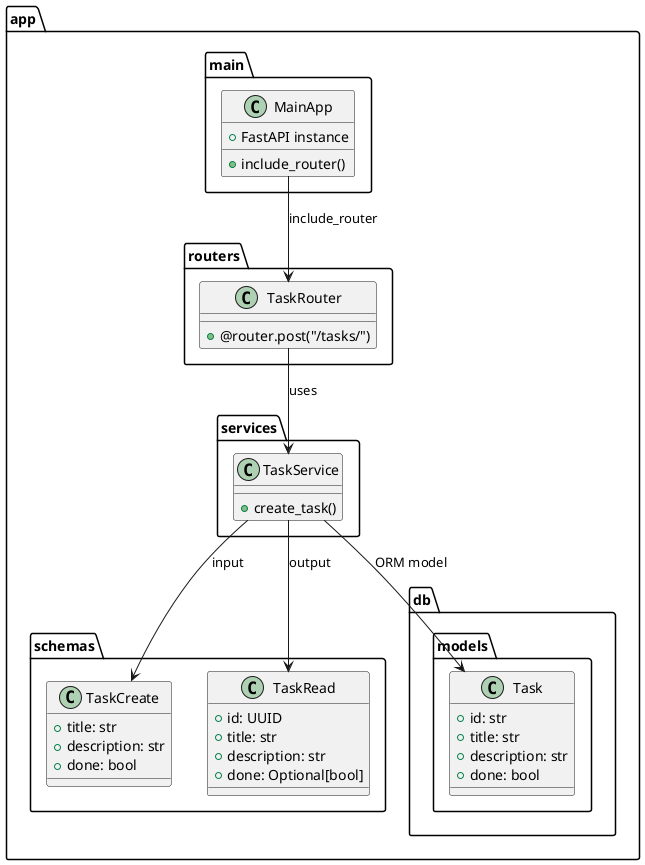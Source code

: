 @startuml

package app {

  package main {
    class MainApp {
      +FastAPI instance
      +include_router()
    }
  }

  package routers {
    class TaskRouter {
      +@router.post("/tasks/")
    }
  }

  package services {
    class TaskService {
      +create_task()
    }
  }

  package schemas {
    class TaskCreate {
      +title: str
      +description: str
      +done: bool
    }

    class TaskRead {
      +id: UUID
      +title: str
      +description: str
      +done: Optional[bool]
    }
  }

  package db.models {
    class Task {
      +id: str
      +title: str
      +description: str
      +done: bool
    }
  }
}

MainApp --> TaskRouter : include_router
TaskRouter --> TaskService : uses
TaskService --> Task : ORM model
TaskService --> TaskCreate : input
TaskService --> TaskRead : output

@enduml
